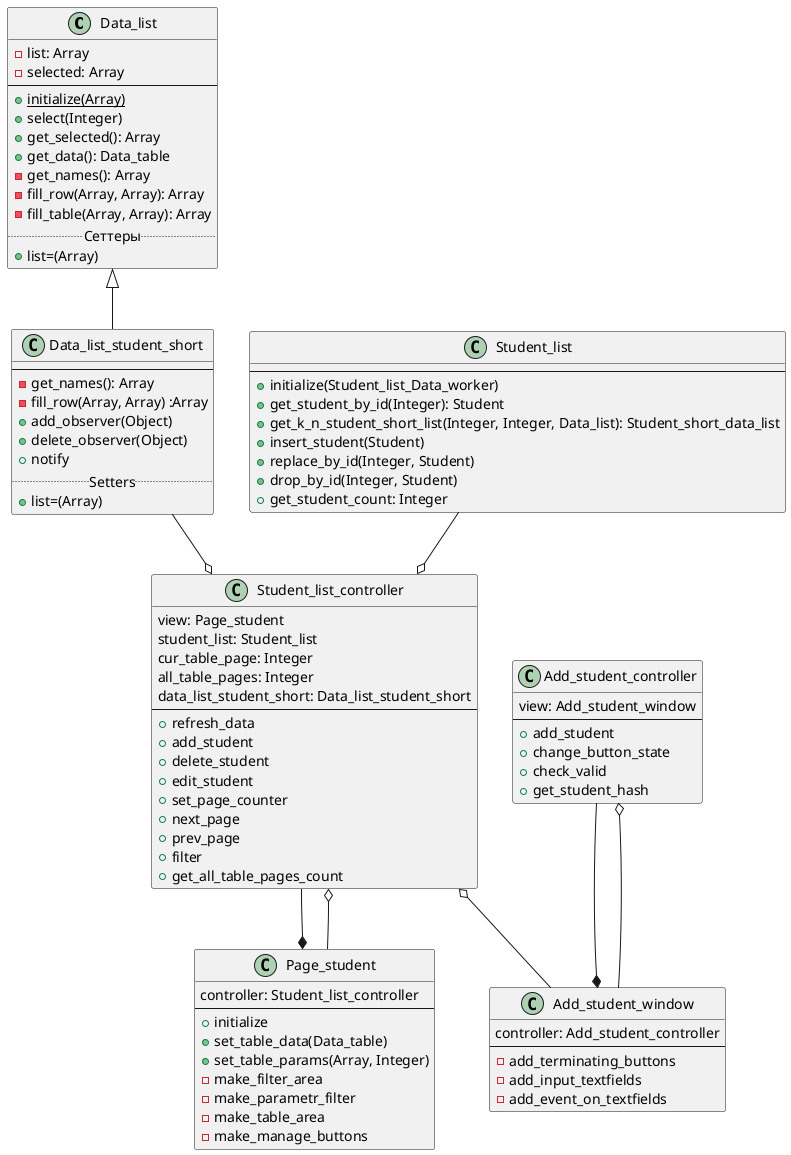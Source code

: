 @startuml

Class Data_list
 {
      -list: Array
      -selected: Array
 --
      +{static}initialize(Array)
      +select(Integer)
      +get_selected(): Array
      +get_data(): Data_table
      -get_names(): Array
      -fill_row(Array, Array): Array
      -fill_table(Array, Array): Array
..Сеттеры..
      +list=(Array)
  }

Class Data_list_student_short
 {
 --
      -get_names(): Array
      -fill_row(Array, Array) :Array
+add_observer(Object)
+delete_observer(Object)
+notify
..Setters..
+list=(Array)
  }
Class Student_list
{
--
+initialize(Student_list_Data_worker)
+get_student_by_id(Integer): Student
+get_k_n_student_short_list(Integer, Integer, Data_list): Student_short_data_list
+insert_student(Student)
+replace_by_id(Integer, Student)
+drop_by_id(Integer, Student)
+get_student_count: Integer
}

class Page_student
{
controller: Student_list_controller
--
+initialize
+set_table_data(Data_table)
+set_table_params(Array, Integer)
-make_filter_area
-make_parametr_filter
-make_table_area
-make_manage_buttons
}

class Student_list_controller
{
view: Page_student
student_list: Student_list
cur_table_page: Integer
all_table_pages: Integer
data_list_student_short: Data_list_student_short
--
+refresh_data
+add_student
+delete_student
+edit_student
+set_page_counter
+next_page
+prev_page
+filter
+get_all_table_pages_count
}

class Add_student_window
{
controller: Add_student_controller
--
-add_terminating_buttons
-add_input_textfields
-add_event_on_textfields
}

class Add_student_controller
{
view: Add_student_window
--
+add_student
+change_button_state
+check_valid
+get_student_hash
}

Data_list <|-- Data_list_student_short
Student_list_controller --* Page_student
Student_list_controller o-- Page_student
Student_list --o Student_list_controller
Data_list_student_short --o Student_list_controller
Student_list_controller o-- Add_student_window
Add_student_controller --* Add_student_window
Add_student_controller o-- Add_student_window

@enduml